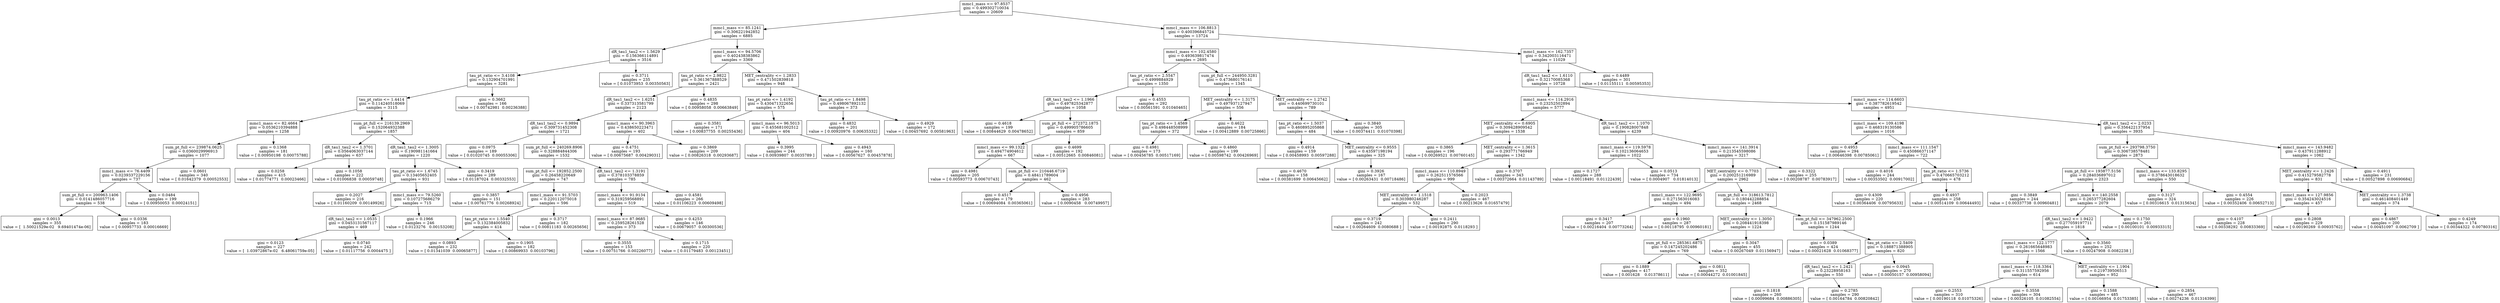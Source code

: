 digraph Tree {
0 [label="mmc1_mass <= 97.8537\ngini = 0.499302710034\nsamples = 20609", shape="box"] ;
1 [label="mmc1_mass <= 85.1241\ngini = 0.306221942852\nsamples = 6885", shape="box"] ;
0 -> 1 ;
2 [label="dR_tau1_tau2 <= 1.5629\ngini = 0.156366114891\nsamples = 3516", shape="box"] ;
1 -> 2 ;
3 [label="tau_pt_ratio <= 3.4108\ngini = 0.132904701991\nsamples = 3281", shape="box"] ;
2 -> 3 ;
4 [label="tau_pt_ratio <= 1.4414\ngini = 0.114240518069\nsamples = 3115", shape="box"] ;
3 -> 4 ;
5 [label="mmc1_mass <= 82.4664\ngini = 0.0536210394888\nsamples = 1258", shape="box"] ;
4 -> 5 ;
6 [label="sum_pt_full <= 239874.0625\ngini = 0.0360029996913\nsamples = 1077", shape="box"] ;
5 -> 6 ;
7 [label="mmc1_mass <= 76.4409\ngini = 0.0239337229156\nsamples = 737", shape="box"] ;
6 -> 7 ;
8 [label="sum_pt_full <= 200963.1406\ngini = 0.0141486057716\nsamples = 538", shape="box"] ;
7 -> 8 ;
9 [label="gini = 0.0013\nsamples = 355\nvalue = [  1.50021529e-02   9.69401474e-06]", shape="box"] ;
8 -> 9 ;
10 [label="gini = 0.0336\nsamples = 183\nvalue = [ 0.00957733  0.00016669]", shape="box"] ;
8 -> 10 ;
11 [label="gini = 0.0484\nsamples = 199\nvalue = [ 0.00950053  0.00024151]", shape="box"] ;
7 -> 11 ;
12 [label="gini = 0.0601\nsamples = 340\nvalue = [ 0.01642379  0.00052553]", shape="box"] ;
6 -> 12 ;
13 [label="gini = 0.1368\nsamples = 181\nvalue = [ 0.00950198  0.00075788]", shape="box"] ;
5 -> 13 ;
14 [label="sum_pt_full <= 216139.2969\ngini = 0.152064932388\nsamples = 1857", shape="box"] ;
4 -> 14 ;
15 [label="dR_tau1_tau2 <= 1.3701\ngini = 0.0564063037144\nsamples = 637", shape="box"] ;
14 -> 15 ;
16 [label="gini = 0.0258\nsamples = 415\nvalue = [ 0.01774771  0.00023466]", shape="box"] ;
15 -> 16 ;
17 [label="gini = 0.1058\nsamples = 222\nvalue = [ 0.01006838  0.00059748]", shape="box"] ;
15 -> 17 ;
18 [label="dR_tau1_tau2 <= 1.3005\ngini = 0.190981141664\nsamples = 1220", shape="box"] ;
14 -> 18 ;
19 [label="tau_pt_ratio <= 1.6745\ngini = 0.13405652405\nsamples = 931", shape="box"] ;
18 -> 19 ;
20 [label="gini = 0.2027\nsamples = 216\nvalue = [ 0.01160209  0.00149926]", shape="box"] ;
19 -> 20 ;
21 [label="mmc1_mass <= 79.5260\ngini = 0.107275686279\nsamples = 715", shape="box"] ;
19 -> 21 ;
22 [label="dR_tau1_tau2 <= 1.0535\ngini = 0.0453131567117\nsamples = 469", shape="box"] ;
21 -> 22 ;
23 [label="gini = 0.0123\nsamples = 227\nvalue = [  1.03972867e-02   6.48061759e-05]", shape="box"] ;
22 -> 23 ;
24 [label="gini = 0.0740\nsamples = 242\nvalue = [ 0.01117756  0.0004475 ]", shape="box"] ;
22 -> 24 ;
25 [label="gini = 0.1966\nsamples = 246\nvalue = [ 0.0123276   0.00153208]", shape="box"] ;
21 -> 25 ;
26 [label="gini = 0.3419\nsamples = 289\nvalue = [ 0.01187024  0.00332553]", shape="box"] ;
18 -> 26 ;
27 [label="gini = 0.3662\nsamples = 166\nvalue = [ 0.00742981  0.00236388]", shape="box"] ;
3 -> 27 ;
28 [label="gini = 0.3711\nsamples = 235\nvalue = [ 0.01073953  0.00350563]", shape="box"] ;
2 -> 28 ;
29 [label="mmc1_mass <= 94.5706\ngini = 0.402438383862\nsamples = 3369", shape="box"] ;
1 -> 29 ;
30 [label="tau_pt_ratio <= 2.9822\ngini = 0.361367888529\nsamples = 2421", shape="box"] ;
29 -> 30 ;
31 [label="dR_tau1_tau2 <= 1.6251\ngini = 0.337313581799\nsamples = 2123", shape="box"] ;
30 -> 31 ;
32 [label="dR_tau1_tau2 <= 0.9894\ngini = 0.309731452308\nsamples = 1721", shape="box"] ;
31 -> 32 ;
33 [label="gini = 0.0975\nsamples = 189\nvalue = [ 0.01020745  0.00055306]", shape="box"] ;
32 -> 33 ;
34 [label="sum_pt_full <= 240269.8906\ngini = 0.328884844306\nsamples = 1532", shape="box"] ;
32 -> 34 ;
35 [label="sum_pt_full <= 192852.2500\ngini = 0.26458220649\nsamples = 747", shape="box"] ;
34 -> 35 ;
36 [label="gini = 0.3857\nsamples = 151\nvalue = [ 0.00761776  0.00268924]", shape="box"] ;
35 -> 36 ;
37 [label="mmc1_mass <= 91.5703\ngini = 0.220112075018\nsamples = 596", shape="box"] ;
35 -> 37 ;
38 [label="tau_pt_ratio <= 1.5540\ngini = 0.132384005832\nsamples = 414", shape="box"] ;
37 -> 38 ;
39 [label="gini = 0.0893\nsamples = 232\nvalue = [ 0.01341039  0.00065877]", shape="box"] ;
38 -> 39 ;
40 [label="gini = 0.1905\nsamples = 182\nvalue = [ 0.00869933  0.00103796]", shape="box"] ;
38 -> 40 ;
41 [label="gini = 0.3717\nsamples = 182\nvalue = [ 0.00811183  0.00265656]", shape="box"] ;
37 -> 41 ;
42 [label="dR_tau1_tau2 <= 1.3191\ngini = 0.378103378859\nsamples = 785", shape="box"] ;
34 -> 42 ;
43 [label="mmc1_mass <= 91.9134\ngini = 0.319259568891\nsamples = 519", shape="box"] ;
42 -> 43 ;
44 [label="mmc1_mass <= 87.9685\ngini = 0.259528261528\nsamples = 373", shape="box"] ;
43 -> 44 ;
45 [label="gini = 0.3555\nsamples = 153\nvalue = [ 0.00751766  0.00226077]", shape="box"] ;
44 -> 45 ;
46 [label="gini = 0.1715\nsamples = 220\nvalue = [ 0.01179483  0.00123451]", shape="box"] ;
44 -> 46 ;
47 [label="gini = 0.4253\nsamples = 146\nvalue = [ 0.00679057  0.00300536]", shape="box"] ;
43 -> 47 ;
48 [label="gini = 0.4581\nsamples = 266\nvalue = [ 0.01106223  0.00609498]", shape="box"] ;
42 -> 48 ;
49 [label="mmc1_mass <= 90.3963\ngini = 0.438650223471\nsamples = 402", shape="box"] ;
31 -> 49 ;
50 [label="gini = 0.4751\nsamples = 193\nvalue = [ 0.00675687  0.00429031]", shape="box"] ;
49 -> 50 ;
51 [label="gini = 0.3869\nsamples = 209\nvalue = [ 0.00826318  0.00293687]", shape="box"] ;
49 -> 51 ;
52 [label="gini = 0.4835\nsamples = 298\nvalue = [ 0.00958058  0.00663849]", shape="box"] ;
30 -> 52 ;
53 [label="MET_centrality <= 1.2833\ngini = 0.471502839818\nsamples = 948", shape="box"] ;
29 -> 53 ;
54 [label="tau_pt_ratio <= 1.4192\ngini = 0.430471322656\nsamples = 575", shape="box"] ;
53 -> 54 ;
55 [label="gini = 0.3581\nsamples = 171\nvalue = [ 0.00837755  0.00255436]", shape="box"] ;
54 -> 55 ;
56 [label="mmc1_mass <= 96.5013\ngini = 0.455681002512\nsamples = 404", shape="box"] ;
54 -> 56 ;
57 [label="gini = 0.3995\nsamples = 244\nvalue = [ 0.00939807  0.0035789 ]", shape="box"] ;
56 -> 57 ;
58 [label="gini = 0.4943\nsamples = 160\nvalue = [ 0.00567627  0.00457878]", shape="box"] ;
56 -> 58 ;
59 [label="tau_pt_ratio <= 1.8498\ngini = 0.498067892132\nsamples = 373", shape="box"] ;
53 -> 59 ;
60 [label="gini = 0.4832\nsamples = 201\nvalue = [ 0.00920976  0.00635332]", shape="box"] ;
59 -> 60 ;
61 [label="gini = 0.4929\nsamples = 172\nvalue = [ 0.00457692  0.00581963]", shape="box"] ;
59 -> 61 ;
62 [label="mmc1_mass <= 106.8813\ngini = 0.400396845724\nsamples = 13724", shape="box"] ;
0 -> 62 ;
63 [label="mmc1_mass <= 102.4580\ngini = 0.493639817474\nsamples = 2695", shape="box"] ;
62 -> 63 ;
64 [label="tau_pt_ratio <= 2.5547\ngini = 0.4999884929\nsamples = 1350", shape="box"] ;
63 -> 64 ;
65 [label="dR_tau1_tau2 <= 1.1966\ngini = 0.497825342877\nsamples = 1058", shape="box"] ;
64 -> 65 ;
66 [label="gini = 0.4618\nsamples = 199\nvalue = [ 0.00844629  0.00478652]", shape="box"] ;
65 -> 66 ;
67 [label="sum_pt_full <= 272372.1875\ngini = 0.499905786605\nsamples = 859", shape="box"] ;
65 -> 67 ;
68 [label="mmc1_mass <= 99.1322\ngini = 0.494774904612\nsamples = 667", shape="box"] ;
67 -> 68 ;
69 [label="gini = 0.4981\nsamples = 205\nvalue = [ 0.00593773  0.00670743]", shape="box"] ;
68 -> 69 ;
70 [label="sum_pt_full <= 210446.6719\ngini = 0.48411789604\nsamples = 462", shape="box"] ;
68 -> 70 ;
71 [label="gini = 0.4517\nsamples = 179\nvalue = [ 0.00694084  0.00365061]", shape="box"] ;
70 -> 71 ;
72 [label="gini = 0.4956\nsamples = 283\nvalue = [ 0.0090458   0.00749957]", shape="box"] ;
70 -> 72 ;
73 [label="gini = 0.4699\nsamples = 192\nvalue = [ 0.00512665  0.00846081]", shape="box"] ;
67 -> 73 ;
74 [label="gini = 0.4553\nsamples = 292\nvalue = [ 0.00561591  0.01040465]", shape="box"] ;
64 -> 74 ;
75 [label="sum_pt_full <= 244950.3281\ngini = 0.473680176141\nsamples = 1345", shape="box"] ;
63 -> 75 ;
76 [label="MET_centrality <= 1.3175\ngini = 0.497937127947\nsamples = 556", shape="box"] ;
75 -> 76 ;
77 [label="tau_pt_ratio <= 1.4569\ngini = 0.498448508999\nsamples = 372", shape="box"] ;
76 -> 77 ;
78 [label="gini = 0.4981\nsamples = 173\nvalue = [ 0.00456785  0.00517169]", shape="box"] ;
77 -> 78 ;
79 [label="gini = 0.4860\nsamples = 199\nvalue = [ 0.00598742  0.00426969]", shape="box"] ;
77 -> 79 ;
80 [label="gini = 0.4622\nsamples = 184\nvalue = [ 0.00412889  0.00725866]", shape="box"] ;
76 -> 80 ;
81 [label="MET_centrality <= 1.2742\ngini = 0.440699730101\nsamples = 789", shape="box"] ;
75 -> 81 ;
82 [label="tau_pt_ratio <= 1.5037\ngini = 0.460895205868\nsamples = 484", shape="box"] ;
81 -> 82 ;
83 [label="gini = 0.4914\nsamples = 159\nvalue = [ 0.00458993  0.00597288]", shape="box"] ;
82 -> 83 ;
84 [label="MET_centrality <= 0.9555\ngini = 0.43597198194\nsamples = 325", shape="box"] ;
82 -> 84 ;
85 [label="gini = 0.4670\nsamples = 158\nvalue = [ 0.00381699  0.00645662]", shape="box"] ;
84 -> 85 ;
86 [label="gini = 0.3926\nsamples = 167\nvalue = [ 0.00263431  0.00718486]", shape="box"] ;
84 -> 86 ;
87 [label="gini = 0.3840\nsamples = 305\nvalue = [ 0.00374411  0.01070398]", shape="box"] ;
81 -> 87 ;
88 [label="mmc1_mass <= 162.7357\ngini = 0.342003116471\nsamples = 11029", shape="box"] ;
62 -> 88 ;
89 [label="dR_tau1_tau2 <= 1.6110\ngini = 0.32170085368\nsamples = 10728", shape="box"] ;
88 -> 89 ;
90 [label="mmc1_mass <= 114.2916\ngini = 0.23252502894\nsamples = 5777", shape="box"] ;
89 -> 90 ;
91 [label="MET_centrality <= 0.6905\ngini = 0.309428909542\nsamples = 1538", shape="box"] ;
90 -> 91 ;
92 [label="gini = 0.3865\nsamples = 196\nvalue = [ 0.00269521  0.00760145]", shape="box"] ;
91 -> 92 ;
93 [label="MET_centrality <= 1.3615\ngini = 0.293771766949\nsamples = 1342", shape="box"] ;
91 -> 93 ;
94 [label="mmc1_mass <= 110.8949\ngini = 0.262511576566\nsamples = 999", shape="box"] ;
93 -> 94 ;
95 [label="MET_centrality <= 1.1518\ngini = 0.303980246287\nsamples = 532", shape="box"] ;
94 -> 95 ;
96 [label="gini = 0.3719\nsamples = 242\nvalue = [ 0.00264609  0.0080688 ]", shape="box"] ;
95 -> 96 ;
97 [label="gini = 0.2411\nsamples = 290\nvalue = [ 0.00192875  0.0118293 ]", shape="box"] ;
95 -> 97 ;
98 [label="gini = 0.2023\nsamples = 467\nvalue = [ 0.00213626  0.01657479]", shape="box"] ;
94 -> 98 ;
99 [label="gini = 0.3707\nsamples = 343\nvalue = [ 0.00372664  0.01143789]", shape="box"] ;
93 -> 99 ;
100 [label="dR_tau1_tau2 <= 1.1070\ngini = 0.190828007848\nsamples = 4239", shape="box"] ;
90 -> 100 ;
101 [label="mmc1_mass <= 119.5978\ngini = 0.102136064653\nsamples = 1022", shape="box"] ;
100 -> 101 ;
102 [label="gini = 0.1727\nsamples = 288\nvalue = [ 0.00118491  0.01122439]", shape="box"] ;
101 -> 102 ;
103 [label="gini = 0.0513\nsamples = 734\nvalue = [ 0.0004907   0.01814013]", shape="box"] ;
101 -> 103 ;
104 [label="mmc1_mass <= 141.3914\ngini = 0.213545598086\nsamples = 3217", shape="box"] ;
100 -> 104 ;
105 [label="MET_centrality <= 0.7703\ngini = 0.200251216989\nsamples = 2962", shape="box"] ;
104 -> 105 ;
106 [label="mmc1_mass <= 122.9695\ngini = 0.271563016083\nsamples = 494", shape="box"] ;
105 -> 106 ;
107 [label="gini = 0.3417\nsamples = 207\nvalue = [ 0.00216404  0.00773264]", shape="box"] ;
106 -> 107 ;
108 [label="gini = 0.1960\nsamples = 287\nvalue = [ 0.00118795  0.00960181]", shape="box"] ;
106 -> 108 ;
109 [label="sum_pt_full <= 318613.7812\ngini = 0.180442288854\nsamples = 2468", shape="box"] ;
105 -> 109 ;
110 [label="MET_centrality <= 1.3050\ngini = 0.208441918398\nsamples = 1224", shape="box"] ;
109 -> 110 ;
111 [label="sum_pt_full <= 285361.6875\ngini = 0.147245202486\nsamples = 769", shape="box"] ;
110 -> 111 ;
112 [label="gini = 0.1889\nsamples = 417\nvalue = [ 0.001628    0.01378611]", shape="box"] ;
111 -> 112 ;
113 [label="gini = 0.0811\nsamples = 352\nvalue = [ 0.00044272  0.01001845]", shape="box"] ;
111 -> 113 ;
114 [label="gini = 0.3047\nsamples = 455\nvalue = [ 0.00267049  0.01156947]", shape="box"] ;
110 -> 114 ;
115 [label="sum_pt_full <= 347962.2500\ngini = 0.151587989146\nsamples = 1244", shape="box"] ;
109 -> 115 ;
116 [label="gini = 0.0389\nsamples = 424\nvalue = [ 0.00021628  0.01068377]", shape="box"] ;
115 -> 116 ;
117 [label="tau_pt_ratio <= 2.5409\ngini = 0.188871388905\nsamples = 820", shape="box"] ;
115 -> 117 ;
118 [label="dR_tau1_tau2 <= 1.2421\ngini = 0.23228958163\nsamples = 550", shape="box"] ;
117 -> 118 ;
119 [label="gini = 0.1818\nsamples = 260\nvalue = [ 0.00099684  0.00886305]", shape="box"] ;
118 -> 119 ;
120 [label="gini = 0.2785\nsamples = 290\nvalue = [ 0.00164784  0.00820842]", shape="box"] ;
118 -> 120 ;
121 [label="gini = 0.0945\nsamples = 270\nvalue = [ 0.00050157  0.00958094]", shape="box"] ;
117 -> 121 ;
122 [label="gini = 0.3322\nsamples = 255\nvalue = [ 0.00208787  0.00783917]", shape="box"] ;
104 -> 122 ;
123 [label="mmc1_mass <= 114.6603\ngini = 0.387782619542\nsamples = 4951", shape="box"] ;
89 -> 123 ;
124 [label="mmc1_mass <= 109.4198\ngini = 0.468319130586\nsamples = 1016", shape="box"] ;
123 -> 124 ;
125 [label="gini = 0.4953\nsamples = 294\nvalue = [ 0.00646398  0.00785061]", shape="box"] ;
124 -> 125 ;
126 [label="mmc1_mass <= 111.1547\ngini = 0.450866371147\nsamples = 722", shape="box"] ;
124 -> 126 ;
127 [label="gini = 0.4016\nsamples = 244\nvalue = [ 0.00353502  0.00917002]", shape="box"] ;
126 -> 127 ;
128 [label="tau_pt_ratio <= 1.5736\ngini = 0.470665703212\nsamples = 478", shape="box"] ;
126 -> 128 ;
129 [label="gini = 0.4309\nsamples = 220\nvalue = [ 0.00364406  0.00795633]", shape="box"] ;
128 -> 129 ;
130 [label="gini = 0.4937\nsamples = 258\nvalue = [ 0.00514109  0.00644493]", shape="box"] ;
128 -> 130 ;
131 [label="dR_tau1_tau2 <= 2.0233\ngini = 0.356422137954\nsamples = 3935", shape="box"] ;
123 -> 131 ;
132 [label="sum_pt_full <= 293798.3750\ngini = 0.306738578481\nsamples = 2873", shape="box"] ;
131 -> 132 ;
133 [label="sum_pt_full <= 193877.5156\ngini = 0.284036897012\nsamples = 2323", shape="box"] ;
132 -> 133 ;
134 [label="gini = 0.3849\nsamples = 244\nvalue = [ 0.00337738  0.00960481]", shape="box"] ;
133 -> 134 ;
135 [label="mmc1_mass <= 140.2558\ngini = 0.265377282604\nsamples = 2079", shape="box"] ;
133 -> 135 ;
136 [label="dR_tau1_tau2 <= 1.9422\ngini = 0.277059197711\nsamples = 1818", shape="box"] ;
135 -> 136 ;
137 [label="mmc1_mass <= 122.1777\ngini = 0.261665648983\nsamples = 1566", shape="box"] ;
136 -> 137 ;
138 [label="mmc1_mass <= 118.3364\ngini = 0.311557592956\nsamples = 614", shape="box"] ;
137 -> 138 ;
139 [label="gini = 0.2553\nsamples = 310\nvalue = [ 0.00190118  0.01075326]", shape="box"] ;
138 -> 139 ;
140 [label="gini = 0.3558\nsamples = 304\nvalue = [ 0.00326105  0.01082554]", shape="box"] ;
138 -> 140 ;
141 [label="MET_centrality <= 1.1904\ngini = 0.219739506513\nsamples = 952", shape="box"] ;
137 -> 141 ;
142 [label="gini = 0.1588\nsamples = 485\nvalue = [ 0.00166954  0.01753385]", shape="box"] ;
141 -> 142 ;
143 [label="gini = 0.2854\nsamples = 467\nvalue = [ 0.00274236  0.01316399]", shape="box"] ;
141 -> 143 ;
144 [label="gini = 0.3560\nsamples = 252\nvalue = [ 0.00247908  0.0082238 ]", shape="box"] ;
136 -> 144 ;
145 [label="gini = 0.1750\nsamples = 261\nvalue = [ 0.00100101  0.00933315]", shape="box"] ;
135 -> 145 ;
146 [label="mmc1_mass <= 133.8295\ngini = 0.378643018632\nsamples = 550", shape="box"] ;
132 -> 146 ;
147 [label="gini = 0.3127\nsamples = 324\nvalue = [ 0.00316615  0.01315634]", shape="box"] ;
146 -> 147 ;
148 [label="gini = 0.4554\nsamples = 226\nvalue = [ 0.00352406  0.00652713]", shape="box"] ;
146 -> 148 ;
149 [label="mmc1_mass <= 143.9482\ngini = 0.437911288912\nsamples = 1062", shape="box"] ;
131 -> 149 ;
150 [label="MET_centrality <= 1.2426\ngini = 0.415279582778\nsamples = 831", shape="box"] ;
149 -> 150 ;
151 [label="mmc1_mass <= 127.9856\ngini = 0.354243024516\nsamples = 457", shape="box"] ;
150 -> 151 ;
152 [label="gini = 0.4107\nsamples = 228\nvalue = [ 0.00338292  0.00833369]", shape="box"] ;
151 -> 152 ;
153 [label="gini = 0.2808\nsamples = 229\nvalue = [ 0.00190269  0.00935762]", shape="box"] ;
151 -> 153 ;
154 [label="MET_centrality <= 1.3738\ngini = 0.461408401449\nsamples = 374", shape="box"] ;
150 -> 154 ;
155 [label="gini = 0.4867\nsamples = 200\nvalue = [ 0.00451097  0.0062709 ]", shape="box"] ;
154 -> 155 ;
156 [label="gini = 0.4249\nsamples = 174\nvalue = [ 0.00344322  0.00780316]", shape="box"] ;
154 -> 156 ;
157 [label="gini = 0.4911\nsamples = 231\nvalue = [ 0.00527898  0.00690684]", shape="box"] ;
149 -> 157 ;
158 [label="gini = 0.4489\nsamples = 301\nvalue = [ 0.01155111  0.00595353]", shape="box"] ;
88 -> 158 ;
}